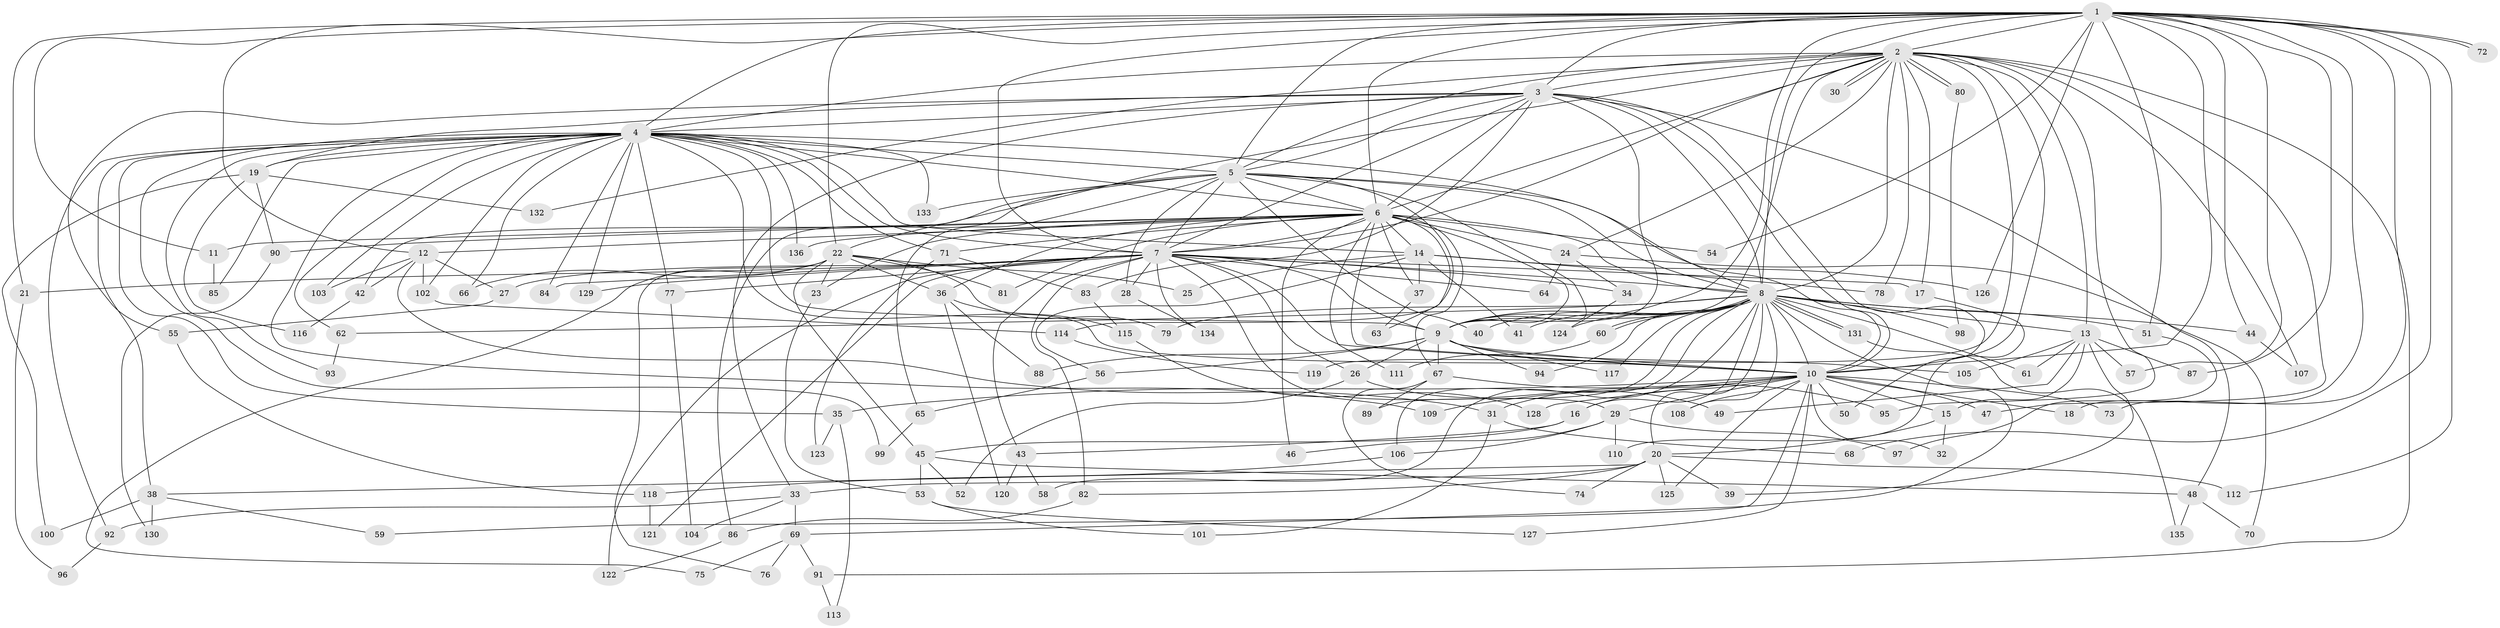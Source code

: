 // Generated by graph-tools (version 1.1) at 2025/11/02/27/25 16:11:00]
// undirected, 136 vertices, 297 edges
graph export_dot {
graph [start="1"]
  node [color=gray90,style=filled];
  1;
  2;
  3;
  4;
  5;
  6;
  7;
  8;
  9;
  10;
  11;
  12;
  13;
  14;
  15;
  16;
  17;
  18;
  19;
  20;
  21;
  22;
  23;
  24;
  25;
  26;
  27;
  28;
  29;
  30;
  31;
  32;
  33;
  34;
  35;
  36;
  37;
  38;
  39;
  40;
  41;
  42;
  43;
  44;
  45;
  46;
  47;
  48;
  49;
  50;
  51;
  52;
  53;
  54;
  55;
  56;
  57;
  58;
  59;
  60;
  61;
  62;
  63;
  64;
  65;
  66;
  67;
  68;
  69;
  70;
  71;
  72;
  73;
  74;
  75;
  76;
  77;
  78;
  79;
  80;
  81;
  82;
  83;
  84;
  85;
  86;
  87;
  88;
  89;
  90;
  91;
  92;
  93;
  94;
  95;
  96;
  97;
  98;
  99;
  100;
  101;
  102;
  103;
  104;
  105;
  106;
  107;
  108;
  109;
  110;
  111;
  112;
  113;
  114;
  115;
  116;
  117;
  118;
  119;
  120;
  121;
  122;
  123;
  124;
  125;
  126;
  127;
  128;
  129;
  130;
  131;
  132;
  133;
  134;
  135;
  136;
  1 -- 2;
  1 -- 3;
  1 -- 4;
  1 -- 5;
  1 -- 6;
  1 -- 7;
  1 -- 8;
  1 -- 9;
  1 -- 10;
  1 -- 11;
  1 -- 12;
  1 -- 18;
  1 -- 21;
  1 -- 22;
  1 -- 44;
  1 -- 51;
  1 -- 54;
  1 -- 57;
  1 -- 68;
  1 -- 72;
  1 -- 72;
  1 -- 73;
  1 -- 87;
  1 -- 112;
  1 -- 126;
  2 -- 3;
  2 -- 4;
  2 -- 5;
  2 -- 6;
  2 -- 7;
  2 -- 8;
  2 -- 9;
  2 -- 10;
  2 -- 13;
  2 -- 17;
  2 -- 22;
  2 -- 24;
  2 -- 30;
  2 -- 30;
  2 -- 47;
  2 -- 78;
  2 -- 80;
  2 -- 80;
  2 -- 91;
  2 -- 95;
  2 -- 107;
  2 -- 119;
  2 -- 132;
  3 -- 4;
  3 -- 5;
  3 -- 6;
  3 -- 7;
  3 -- 8;
  3 -- 9;
  3 -- 10;
  3 -- 19;
  3 -- 33;
  3 -- 48;
  3 -- 50;
  3 -- 55;
  3 -- 83;
  4 -- 5;
  4 -- 6;
  4 -- 7;
  4 -- 8;
  4 -- 9;
  4 -- 10;
  4 -- 14;
  4 -- 19;
  4 -- 35;
  4 -- 38;
  4 -- 62;
  4 -- 66;
  4 -- 71;
  4 -- 77;
  4 -- 84;
  4 -- 85;
  4 -- 92;
  4 -- 93;
  4 -- 99;
  4 -- 102;
  4 -- 103;
  4 -- 109;
  4 -- 129;
  4 -- 133;
  4 -- 136;
  5 -- 6;
  5 -- 7;
  5 -- 8;
  5 -- 9;
  5 -- 10;
  5 -- 28;
  5 -- 40;
  5 -- 42;
  5 -- 65;
  5 -- 86;
  5 -- 114;
  5 -- 133;
  6 -- 7;
  6 -- 8;
  6 -- 9;
  6 -- 10;
  6 -- 11;
  6 -- 12;
  6 -- 14;
  6 -- 23;
  6 -- 24;
  6 -- 36;
  6 -- 37;
  6 -- 46;
  6 -- 54;
  6 -- 63;
  6 -- 67;
  6 -- 71;
  6 -- 81;
  6 -- 90;
  6 -- 111;
  6 -- 136;
  7 -- 8;
  7 -- 9;
  7 -- 10;
  7 -- 17;
  7 -- 21;
  7 -- 26;
  7 -- 27;
  7 -- 28;
  7 -- 29;
  7 -- 34;
  7 -- 43;
  7 -- 64;
  7 -- 77;
  7 -- 82;
  7 -- 84;
  7 -- 121;
  7 -- 122;
  7 -- 129;
  7 -- 134;
  8 -- 9;
  8 -- 10;
  8 -- 13;
  8 -- 16;
  8 -- 20;
  8 -- 40;
  8 -- 41;
  8 -- 44;
  8 -- 51;
  8 -- 58;
  8 -- 60;
  8 -- 60;
  8 -- 61;
  8 -- 62;
  8 -- 69;
  8 -- 79;
  8 -- 89;
  8 -- 94;
  8 -- 98;
  8 -- 106;
  8 -- 108;
  8 -- 117;
  8 -- 124;
  8 -- 131;
  8 -- 131;
  9 -- 10;
  9 -- 26;
  9 -- 56;
  9 -- 67;
  9 -- 88;
  9 -- 94;
  9 -- 105;
  9 -- 117;
  10 -- 15;
  10 -- 16;
  10 -- 18;
  10 -- 29;
  10 -- 31;
  10 -- 32;
  10 -- 35;
  10 -- 47;
  10 -- 50;
  10 -- 59;
  10 -- 73;
  10 -- 108;
  10 -- 109;
  10 -- 125;
  10 -- 127;
  10 -- 128;
  11 -- 85;
  12 -- 27;
  12 -- 31;
  12 -- 42;
  12 -- 102;
  12 -- 103;
  13 -- 15;
  13 -- 39;
  13 -- 49;
  13 -- 57;
  13 -- 61;
  13 -- 87;
  13 -- 105;
  14 -- 25;
  14 -- 37;
  14 -- 41;
  14 -- 56;
  14 -- 78;
  14 -- 126;
  15 -- 20;
  15 -- 32;
  16 -- 43;
  16 -- 45;
  17 -- 110;
  19 -- 90;
  19 -- 100;
  19 -- 116;
  19 -- 132;
  20 -- 33;
  20 -- 38;
  20 -- 39;
  20 -- 74;
  20 -- 82;
  20 -- 112;
  20 -- 125;
  21 -- 96;
  22 -- 23;
  22 -- 25;
  22 -- 36;
  22 -- 45;
  22 -- 66;
  22 -- 75;
  22 -- 76;
  22 -- 79;
  22 -- 81;
  23 -- 53;
  24 -- 34;
  24 -- 64;
  24 -- 70;
  26 -- 49;
  26 -- 52;
  27 -- 55;
  28 -- 134;
  29 -- 46;
  29 -- 97;
  29 -- 106;
  29 -- 110;
  31 -- 68;
  31 -- 101;
  33 -- 69;
  33 -- 92;
  33 -- 104;
  34 -- 124;
  35 -- 113;
  35 -- 123;
  36 -- 88;
  36 -- 115;
  36 -- 120;
  37 -- 63;
  38 -- 59;
  38 -- 100;
  38 -- 130;
  42 -- 116;
  43 -- 58;
  43 -- 120;
  44 -- 107;
  45 -- 48;
  45 -- 52;
  45 -- 53;
  48 -- 70;
  48 -- 135;
  51 -- 97;
  53 -- 101;
  53 -- 127;
  55 -- 118;
  56 -- 65;
  60 -- 111;
  62 -- 93;
  65 -- 99;
  67 -- 74;
  67 -- 89;
  67 -- 95;
  69 -- 75;
  69 -- 76;
  69 -- 91;
  71 -- 83;
  71 -- 123;
  77 -- 104;
  80 -- 98;
  82 -- 86;
  83 -- 115;
  86 -- 122;
  90 -- 130;
  91 -- 113;
  92 -- 96;
  102 -- 114;
  106 -- 118;
  114 -- 119;
  115 -- 128;
  118 -- 121;
  131 -- 135;
}
